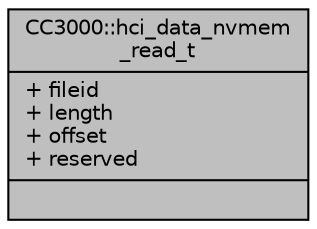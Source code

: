 digraph "CC3000::hci_data_nvmem_read_t"
{
  edge [fontname="Helvetica",fontsize="10",labelfontname="Helvetica",labelfontsize="10"];
  node [fontname="Helvetica",fontsize="10",shape=record];
  Node1 [label="{CC3000::hci_data_nvmem\l_read_t\n|+ fileid\l+ length\l+ offset\l+ reserved\l|}",height=0.2,width=0.4,color="black", fillcolor="grey75", style="filled", fontcolor="black"];
}
